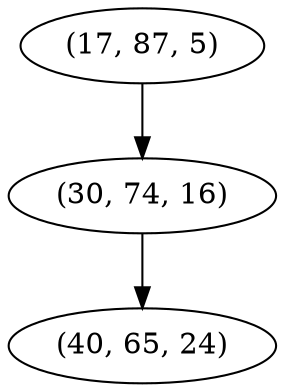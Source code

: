 digraph tree {
    "(17, 87, 5)";
    "(30, 74, 16)";
    "(40, 65, 24)";
    "(17, 87, 5)" -> "(30, 74, 16)";
    "(30, 74, 16)" -> "(40, 65, 24)";
}
